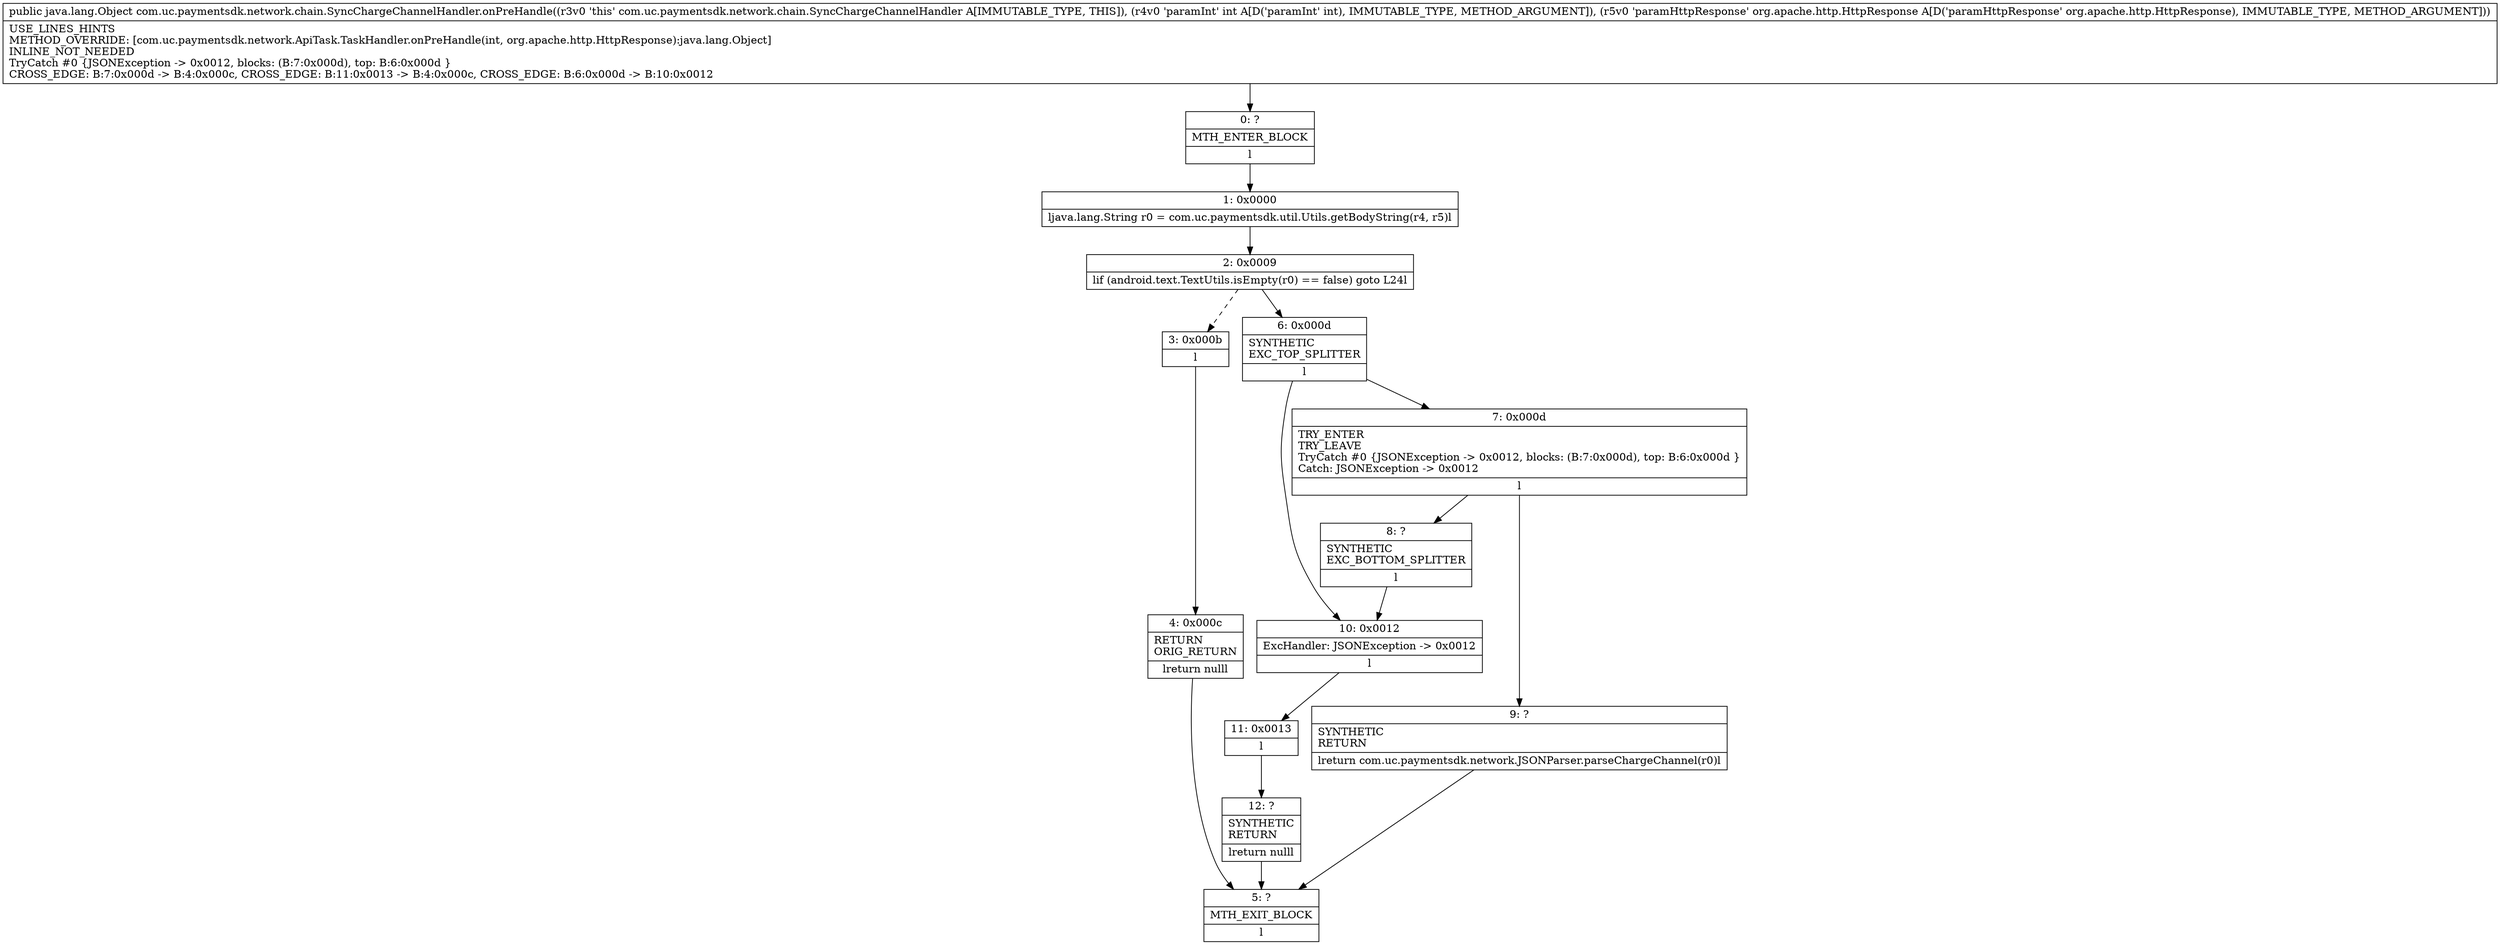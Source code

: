digraph "CFG forcom.uc.paymentsdk.network.chain.SyncChargeChannelHandler.onPreHandle(ILorg\/apache\/http\/HttpResponse;)Ljava\/lang\/Object;" {
Node_0 [shape=record,label="{0\:\ ?|MTH_ENTER_BLOCK\l|l}"];
Node_1 [shape=record,label="{1\:\ 0x0000|ljava.lang.String r0 = com.uc.paymentsdk.util.Utils.getBodyString(r4, r5)l}"];
Node_2 [shape=record,label="{2\:\ 0x0009|lif (android.text.TextUtils.isEmpty(r0) == false) goto L24l}"];
Node_3 [shape=record,label="{3\:\ 0x000b|l}"];
Node_4 [shape=record,label="{4\:\ 0x000c|RETURN\lORIG_RETURN\l|lreturn nulll}"];
Node_5 [shape=record,label="{5\:\ ?|MTH_EXIT_BLOCK\l|l}"];
Node_6 [shape=record,label="{6\:\ 0x000d|SYNTHETIC\lEXC_TOP_SPLITTER\l|l}"];
Node_7 [shape=record,label="{7\:\ 0x000d|TRY_ENTER\lTRY_LEAVE\lTryCatch #0 \{JSONException \-\> 0x0012, blocks: (B:7:0x000d), top: B:6:0x000d \}\lCatch: JSONException \-\> 0x0012\l|l}"];
Node_8 [shape=record,label="{8\:\ ?|SYNTHETIC\lEXC_BOTTOM_SPLITTER\l|l}"];
Node_9 [shape=record,label="{9\:\ ?|SYNTHETIC\lRETURN\l|lreturn com.uc.paymentsdk.network.JSONParser.parseChargeChannel(r0)l}"];
Node_10 [shape=record,label="{10\:\ 0x0012|ExcHandler: JSONException \-\> 0x0012\l|l}"];
Node_11 [shape=record,label="{11\:\ 0x0013|l}"];
Node_12 [shape=record,label="{12\:\ ?|SYNTHETIC\lRETURN\l|lreturn nulll}"];
MethodNode[shape=record,label="{public java.lang.Object com.uc.paymentsdk.network.chain.SyncChargeChannelHandler.onPreHandle((r3v0 'this' com.uc.paymentsdk.network.chain.SyncChargeChannelHandler A[IMMUTABLE_TYPE, THIS]), (r4v0 'paramInt' int A[D('paramInt' int), IMMUTABLE_TYPE, METHOD_ARGUMENT]), (r5v0 'paramHttpResponse' org.apache.http.HttpResponse A[D('paramHttpResponse' org.apache.http.HttpResponse), IMMUTABLE_TYPE, METHOD_ARGUMENT]))  | USE_LINES_HINTS\lMETHOD_OVERRIDE: [com.uc.paymentsdk.network.ApiTask.TaskHandler.onPreHandle(int, org.apache.http.HttpResponse):java.lang.Object]\lINLINE_NOT_NEEDED\lTryCatch #0 \{JSONException \-\> 0x0012, blocks: (B:7:0x000d), top: B:6:0x000d \}\lCROSS_EDGE: B:7:0x000d \-\> B:4:0x000c, CROSS_EDGE: B:11:0x0013 \-\> B:4:0x000c, CROSS_EDGE: B:6:0x000d \-\> B:10:0x0012\l}"];
MethodNode -> Node_0;
Node_0 -> Node_1;
Node_1 -> Node_2;
Node_2 -> Node_3[style=dashed];
Node_2 -> Node_6;
Node_3 -> Node_4;
Node_4 -> Node_5;
Node_6 -> Node_7;
Node_6 -> Node_10;
Node_7 -> Node_8;
Node_7 -> Node_9;
Node_8 -> Node_10;
Node_9 -> Node_5;
Node_10 -> Node_11;
Node_11 -> Node_12;
Node_12 -> Node_5;
}

